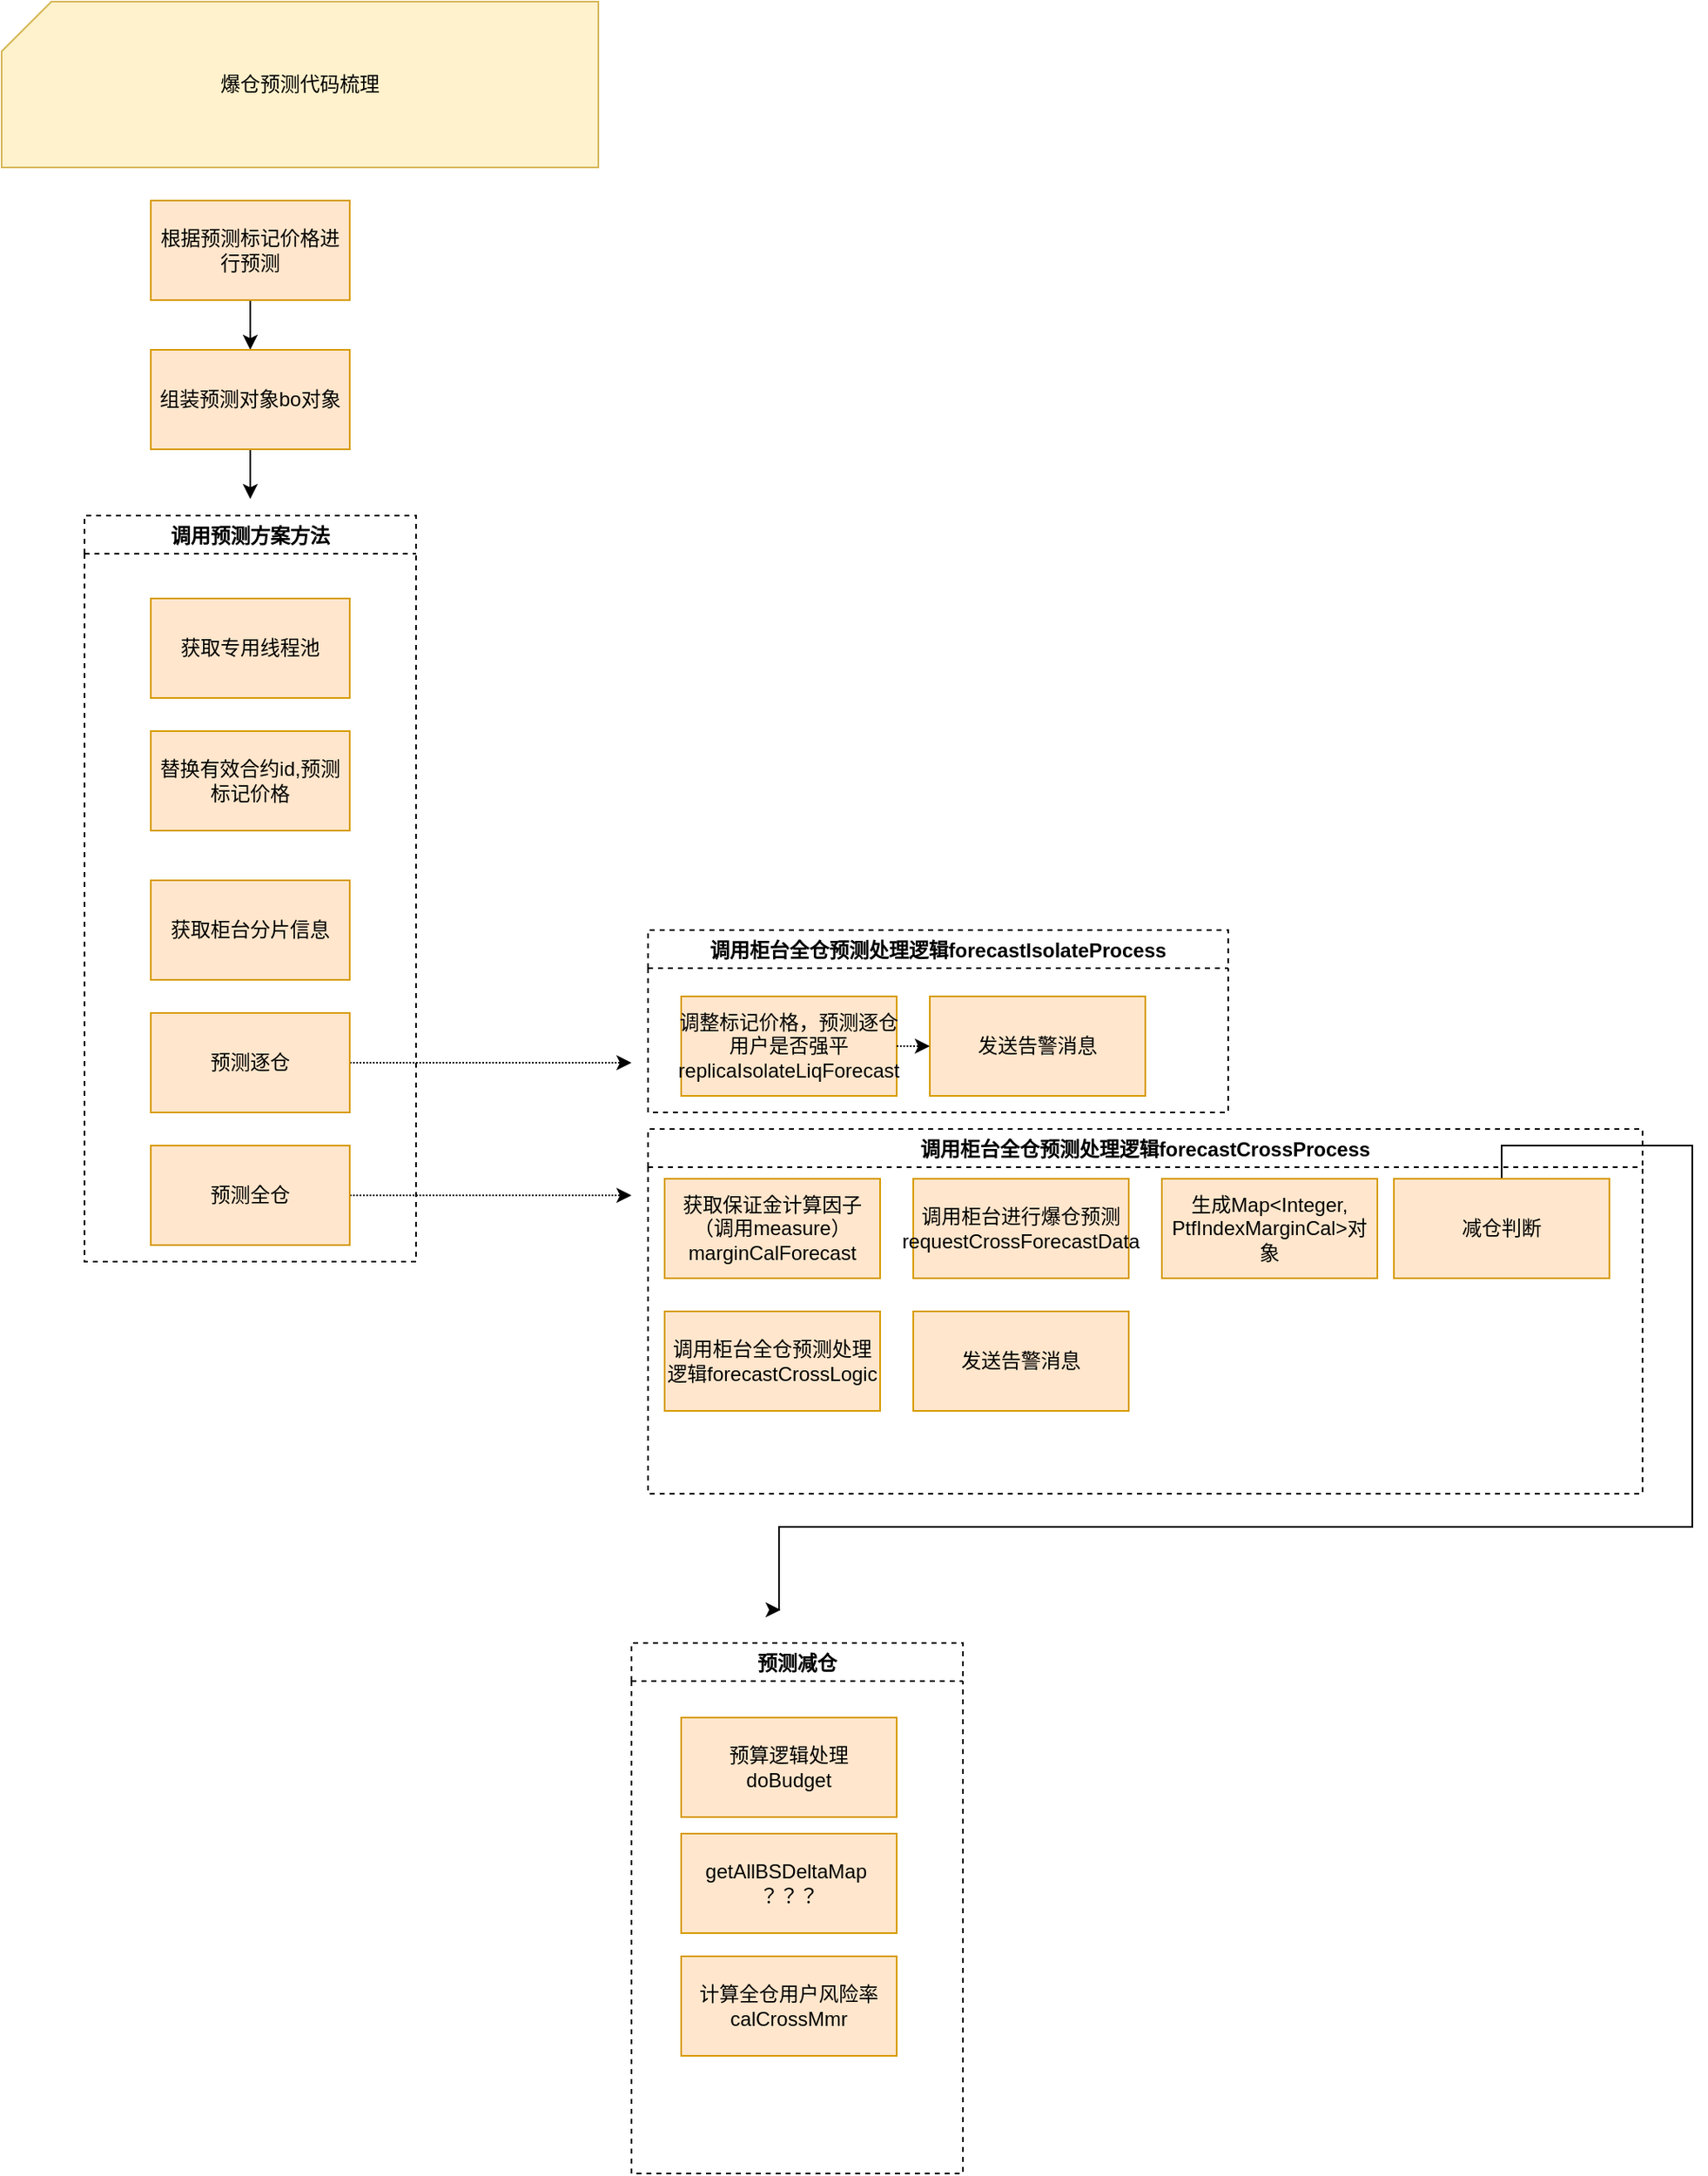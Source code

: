 <mxfile version="17.4.6" type="github">
  <diagram id="SqcoLtMPShrT2rfYQI2C" name="Page-1">
    <mxGraphModel dx="1255" dy="1857" grid="1" gridSize="10" guides="1" tooltips="1" connect="1" arrows="1" fold="1" page="1" pageScale="1" pageWidth="827" pageHeight="1169" math="0" shadow="0">
      <root>
        <mxCell id="0" />
        <mxCell id="1" parent="0" />
        <mxCell id="DFHjte2n_Ca_MDyK3pCO-5" style="edgeStyle=orthogonalEdgeStyle;rounded=0;orthogonalLoop=1;jettySize=auto;html=1;exitX=0.5;exitY=1;exitDx=0;exitDy=0;" edge="1" parent="1" source="DFHjte2n_Ca_MDyK3pCO-4">
          <mxGeometry relative="1" as="geometry">
            <mxPoint x="190" y="200" as="targetPoint" />
          </mxGeometry>
        </mxCell>
        <mxCell id="DFHjte2n_Ca_MDyK3pCO-4" value="根据预测标记价格进行预测" style="rounded=0;whiteSpace=wrap;html=1;fillColor=#ffe6cc;strokeColor=#d79b00;" vertex="1" parent="1">
          <mxGeometry x="130" y="110" width="120" height="60" as="geometry" />
        </mxCell>
        <mxCell id="DFHjte2n_Ca_MDyK3pCO-49" style="edgeStyle=orthogonalEdgeStyle;rounded=0;orthogonalLoop=1;jettySize=auto;html=1;exitX=0.5;exitY=1;exitDx=0;exitDy=0;fontColor=default;" edge="1" parent="1" source="DFHjte2n_Ca_MDyK3pCO-6">
          <mxGeometry relative="1" as="geometry">
            <mxPoint x="190" y="290" as="targetPoint" />
          </mxGeometry>
        </mxCell>
        <mxCell id="DFHjte2n_Ca_MDyK3pCO-6" value="组装预测对象bo对象" style="rounded=0;whiteSpace=wrap;html=1;fillColor=#ffe6cc;strokeColor=#d79b00;" vertex="1" parent="1">
          <mxGeometry x="130" y="200" width="120" height="60" as="geometry" />
        </mxCell>
        <mxCell id="DFHjte2n_Ca_MDyK3pCO-7" value="获取专用线程池" style="rounded=0;whiteSpace=wrap;html=1;fillColor=#ffe6cc;strokeColor=#d79b00;" vertex="1" parent="1">
          <mxGeometry x="130" y="350" width="120" height="60" as="geometry" />
        </mxCell>
        <mxCell id="DFHjte2n_Ca_MDyK3pCO-14" value="替换有效合约id,预测标记价格" style="rounded=0;whiteSpace=wrap;html=1;fillColor=#ffe6cc;strokeColor=#d79b00;" vertex="1" parent="1">
          <mxGeometry x="130" y="430" width="120" height="60" as="geometry" />
        </mxCell>
        <mxCell id="DFHjte2n_Ca_MDyK3pCO-19" value="获取柜台分片信息" style="rounded=0;whiteSpace=wrap;html=1;fillColor=#ffe6cc;strokeColor=#d79b00;" vertex="1" parent="1">
          <mxGeometry x="130" y="520" width="120" height="60" as="geometry" />
        </mxCell>
        <mxCell id="DFHjte2n_Ca_MDyK3pCO-45" style="edgeStyle=orthogonalEdgeStyle;rounded=0;orthogonalLoop=1;jettySize=auto;html=1;exitX=1;exitY=0.5;exitDx=0;exitDy=0;dashed=1;dashPattern=1 1;fontColor=default;" edge="1" parent="1" source="DFHjte2n_Ca_MDyK3pCO-20">
          <mxGeometry relative="1" as="geometry">
            <mxPoint x="420" y="710" as="targetPoint" />
          </mxGeometry>
        </mxCell>
        <mxCell id="DFHjte2n_Ca_MDyK3pCO-20" value="预测全仓" style="rounded=0;whiteSpace=wrap;html=1;fillColor=#ffe6cc;strokeColor=#d79b00;" vertex="1" parent="1">
          <mxGeometry x="130" y="680" width="120" height="60" as="geometry" />
        </mxCell>
        <mxCell id="DFHjte2n_Ca_MDyK3pCO-27" style="edgeStyle=orthogonalEdgeStyle;rounded=0;orthogonalLoop=1;jettySize=auto;html=1;exitX=1;exitY=0.5;exitDx=0;exitDy=0;dashed=1;dashPattern=1 1;fontColor=default;" edge="1" parent="1" source="DFHjte2n_Ca_MDyK3pCO-21">
          <mxGeometry relative="1" as="geometry">
            <mxPoint x="420" y="630" as="targetPoint" />
          </mxGeometry>
        </mxCell>
        <mxCell id="DFHjte2n_Ca_MDyK3pCO-21" value="预测逐仓" style="rounded=0;whiteSpace=wrap;html=1;fillColor=#ffe6cc;strokeColor=#d79b00;" vertex="1" parent="1">
          <mxGeometry x="130" y="600" width="120" height="60" as="geometry" />
        </mxCell>
        <mxCell id="DFHjte2n_Ca_MDyK3pCO-22" value="调用预测方案方法" style="swimlane;labelBackgroundColor=none;dashed=1;" vertex="1" parent="1">
          <mxGeometry x="90" y="300" width="200" height="450" as="geometry" />
        </mxCell>
        <mxCell id="DFHjte2n_Ca_MDyK3pCO-28" value="预测逐仓" style="rounded=0;whiteSpace=wrap;html=1;fillColor=#ffe6cc;strokeColor=#d79b00;" vertex="1" parent="1">
          <mxGeometry x="130" y="600" width="120" height="60" as="geometry" />
        </mxCell>
        <mxCell id="DFHjte2n_Ca_MDyK3pCO-36" value="调用柜台全仓预测处理逻辑forecastCrossProcess" style="swimlane;labelBackgroundColor=none;fontColor=default;dashed=1;" vertex="1" parent="1">
          <mxGeometry x="430" y="670" width="600" height="220" as="geometry" />
        </mxCell>
        <mxCell id="DFHjte2n_Ca_MDyK3pCO-33" value="调用柜台全仓预测处理逻辑forecastCrossLogic" style="rounded=0;whiteSpace=wrap;html=1;fillColor=#ffe6cc;strokeColor=#d79b00;" vertex="1" parent="DFHjte2n_Ca_MDyK3pCO-36">
          <mxGeometry x="10" y="110" width="130" height="60" as="geometry" />
        </mxCell>
        <mxCell id="DFHjte2n_Ca_MDyK3pCO-38" value="发送告警消息" style="rounded=0;whiteSpace=wrap;html=1;fillColor=#ffe6cc;strokeColor=#d79b00;" vertex="1" parent="DFHjte2n_Ca_MDyK3pCO-36">
          <mxGeometry x="160" y="110" width="130" height="60" as="geometry" />
        </mxCell>
        <mxCell id="DFHjte2n_Ca_MDyK3pCO-39" value="获取保证金计算因子（调用measure）marginCalForecast" style="rounded=0;whiteSpace=wrap;html=1;fillColor=#ffe6cc;strokeColor=#d79b00;" vertex="1" parent="DFHjte2n_Ca_MDyK3pCO-36">
          <mxGeometry x="10" y="30" width="130" height="60" as="geometry" />
        </mxCell>
        <mxCell id="DFHjte2n_Ca_MDyK3pCO-40" value="调用柜台进行爆仓预测&lt;br&gt;requestCrossForecastData" style="rounded=0;whiteSpace=wrap;html=1;fillColor=#ffe6cc;strokeColor=#d79b00;" vertex="1" parent="DFHjte2n_Ca_MDyK3pCO-36">
          <mxGeometry x="160" y="30" width="130" height="60" as="geometry" />
        </mxCell>
        <mxCell id="DFHjte2n_Ca_MDyK3pCO-41" value="生成Map&amp;lt;Integer, PtfIndexMarginCal&amp;gt;对象" style="rounded=0;whiteSpace=wrap;html=1;fillColor=#ffe6cc;strokeColor=#d79b00;" vertex="1" parent="DFHjte2n_Ca_MDyK3pCO-36">
          <mxGeometry x="310" y="30" width="130" height="60" as="geometry" />
        </mxCell>
        <mxCell id="DFHjte2n_Ca_MDyK3pCO-42" value="生成ContextAssistBO" style="rounded=0;whiteSpace=wrap;html=1;fillColor=#ffe6cc;strokeColor=#d79b00;" vertex="1" parent="DFHjte2n_Ca_MDyK3pCO-36">
          <mxGeometry x="450" y="30" width="130" height="60" as="geometry" />
        </mxCell>
        <mxCell id="DFHjte2n_Ca_MDyK3pCO-37" value="调用柜台全仓预测处理逻辑forecastIsolateProcess" style="swimlane;labelBackgroundColor=none;fontColor=default;dashed=1;" vertex="1" parent="1">
          <mxGeometry x="430" y="550" width="350" height="110" as="geometry" />
        </mxCell>
        <mxCell id="DFHjte2n_Ca_MDyK3pCO-29" value="调整标记价格，预测逐仓用户是否强平replicaIsolateLiqForecast" style="rounded=0;whiteSpace=wrap;html=1;fillColor=#ffe6cc;strokeColor=#d79b00;" vertex="1" parent="DFHjte2n_Ca_MDyK3pCO-37">
          <mxGeometry x="20" y="40" width="130" height="60" as="geometry" />
        </mxCell>
        <mxCell id="DFHjte2n_Ca_MDyK3pCO-31" value="发送告警消息" style="rounded=0;whiteSpace=wrap;html=1;fillColor=#ffe6cc;strokeColor=#d79b00;" vertex="1" parent="DFHjte2n_Ca_MDyK3pCO-37">
          <mxGeometry x="170" y="40" width="130" height="60" as="geometry" />
        </mxCell>
        <mxCell id="DFHjte2n_Ca_MDyK3pCO-32" style="edgeStyle=orthogonalEdgeStyle;rounded=0;orthogonalLoop=1;jettySize=auto;html=1;exitX=1;exitY=0.5;exitDx=0;exitDy=0;entryX=0;entryY=0.5;entryDx=0;entryDy=0;dashed=1;dashPattern=1 1;fontColor=default;" edge="1" parent="DFHjte2n_Ca_MDyK3pCO-37" source="DFHjte2n_Ca_MDyK3pCO-29" target="DFHjte2n_Ca_MDyK3pCO-31">
          <mxGeometry relative="1" as="geometry" />
        </mxCell>
        <mxCell id="DFHjte2n_Ca_MDyK3pCO-50" style="edgeStyle=orthogonalEdgeStyle;rounded=0;orthogonalLoop=1;jettySize=auto;html=1;exitX=0.5;exitY=0;exitDx=0;exitDy=0;fontColor=default;" edge="1" parent="1" source="DFHjte2n_Ca_MDyK3pCO-43">
          <mxGeometry relative="1" as="geometry">
            <mxPoint x="510" y="960" as="targetPoint" />
            <Array as="points">
              <mxPoint x="945" y="680" />
              <mxPoint x="1060" y="680" />
              <mxPoint x="1060" y="910" />
              <mxPoint x="509" y="910" />
            </Array>
          </mxGeometry>
        </mxCell>
        <mxCell id="DFHjte2n_Ca_MDyK3pCO-43" value="减仓判断" style="rounded=0;whiteSpace=wrap;html=1;fillColor=#ffe6cc;strokeColor=#d79b00;" vertex="1" parent="1">
          <mxGeometry x="880" y="700" width="130" height="60" as="geometry" />
        </mxCell>
        <mxCell id="DFHjte2n_Ca_MDyK3pCO-76" value="预测减仓" style="swimlane;labelBackgroundColor=none;dashed=1;" vertex="1" parent="1">
          <mxGeometry x="420" y="980" width="200" height="320" as="geometry" />
        </mxCell>
        <mxCell id="DFHjte2n_Ca_MDyK3pCO-34" value="计算全仓用户风险率calCrossMmr" style="rounded=0;whiteSpace=wrap;html=1;fillColor=#ffe6cc;strokeColor=#d79b00;" vertex="1" parent="DFHjte2n_Ca_MDyK3pCO-76">
          <mxGeometry x="30" y="189" width="130" height="60" as="geometry" />
        </mxCell>
        <mxCell id="DFHjte2n_Ca_MDyK3pCO-51" value="getAllBSDeltaMap&amp;nbsp; ？？？" style="rounded=0;whiteSpace=wrap;html=1;fillColor=#ffe6cc;strokeColor=#d79b00;" vertex="1" parent="DFHjte2n_Ca_MDyK3pCO-76">
          <mxGeometry x="30" y="115" width="130" height="60" as="geometry" />
        </mxCell>
        <mxCell id="DFHjte2n_Ca_MDyK3pCO-35" value="预算逻辑处理&lt;br&gt;doBudget" style="rounded=0;whiteSpace=wrap;html=1;fillColor=#ffe6cc;strokeColor=#d79b00;" vertex="1" parent="DFHjte2n_Ca_MDyK3pCO-76">
          <mxGeometry x="30" y="45" width="130" height="60" as="geometry" />
        </mxCell>
        <mxCell id="DFHjte2n_Ca_MDyK3pCO-77" value="&lt;span&gt;爆仓预测代码梳理&lt;/span&gt;" style="shape=card;whiteSpace=wrap;html=1;labelBackgroundColor=none;fillColor=#fff2cc;strokeColor=#d6b656;" vertex="1" parent="1">
          <mxGeometry x="40" y="-10" width="360" height="100" as="geometry" />
        </mxCell>
      </root>
    </mxGraphModel>
  </diagram>
</mxfile>
